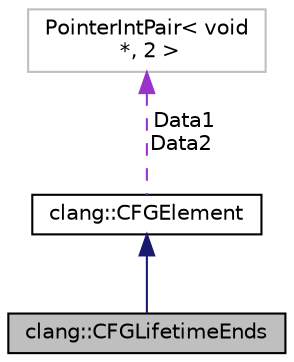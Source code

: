 digraph "clang::CFGLifetimeEnds"
{
 // LATEX_PDF_SIZE
  bgcolor="transparent";
  edge [fontname="Helvetica",fontsize="10",labelfontname="Helvetica",labelfontsize="10"];
  node [fontname="Helvetica",fontsize="10",shape=record];
  Node1 [label="clang::CFGLifetimeEnds",height=0.2,width=0.4,color="black", fillcolor="grey75", style="filled", fontcolor="black",tooltip="Represents the point where the lifetime of an automatic object ends."];
  Node2 -> Node1 [dir="back",color="midnightblue",fontsize="10",style="solid",fontname="Helvetica"];
  Node2 [label="clang::CFGElement",height=0.2,width=0.4,color="black",URL="$classclang_1_1CFGElement.html",tooltip="Represents a top-level expression in a basic block."];
  Node3 -> Node2 [dir="back",color="darkorchid3",fontsize="10",style="dashed",label=" Data1\nData2" ,fontname="Helvetica"];
  Node3 [label="PointerIntPair\< void\l *, 2 \>",height=0.2,width=0.4,color="grey75",tooltip=" "];
}

